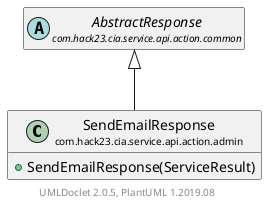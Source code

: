 @startuml
    set namespaceSeparator none
    hide empty fields
    hide empty methods

    class "<size:14>SendEmailResponse\n<size:10>com.hack23.cia.service.api.action.admin" as com.hack23.cia.service.api.action.admin.SendEmailResponse [[SendEmailResponse.html]] {
        +SendEmailResponse(ServiceResult)
    }

    abstract class "<size:14>AbstractResponse\n<size:10>com.hack23.cia.service.api.action.common" as com.hack23.cia.service.api.action.common.AbstractResponse [[../common/AbstractResponse.html]]

    com.hack23.cia.service.api.action.common.AbstractResponse <|-- com.hack23.cia.service.api.action.admin.SendEmailResponse

    center footer UMLDoclet 2.0.5, PlantUML 1.2019.08
@enduml
